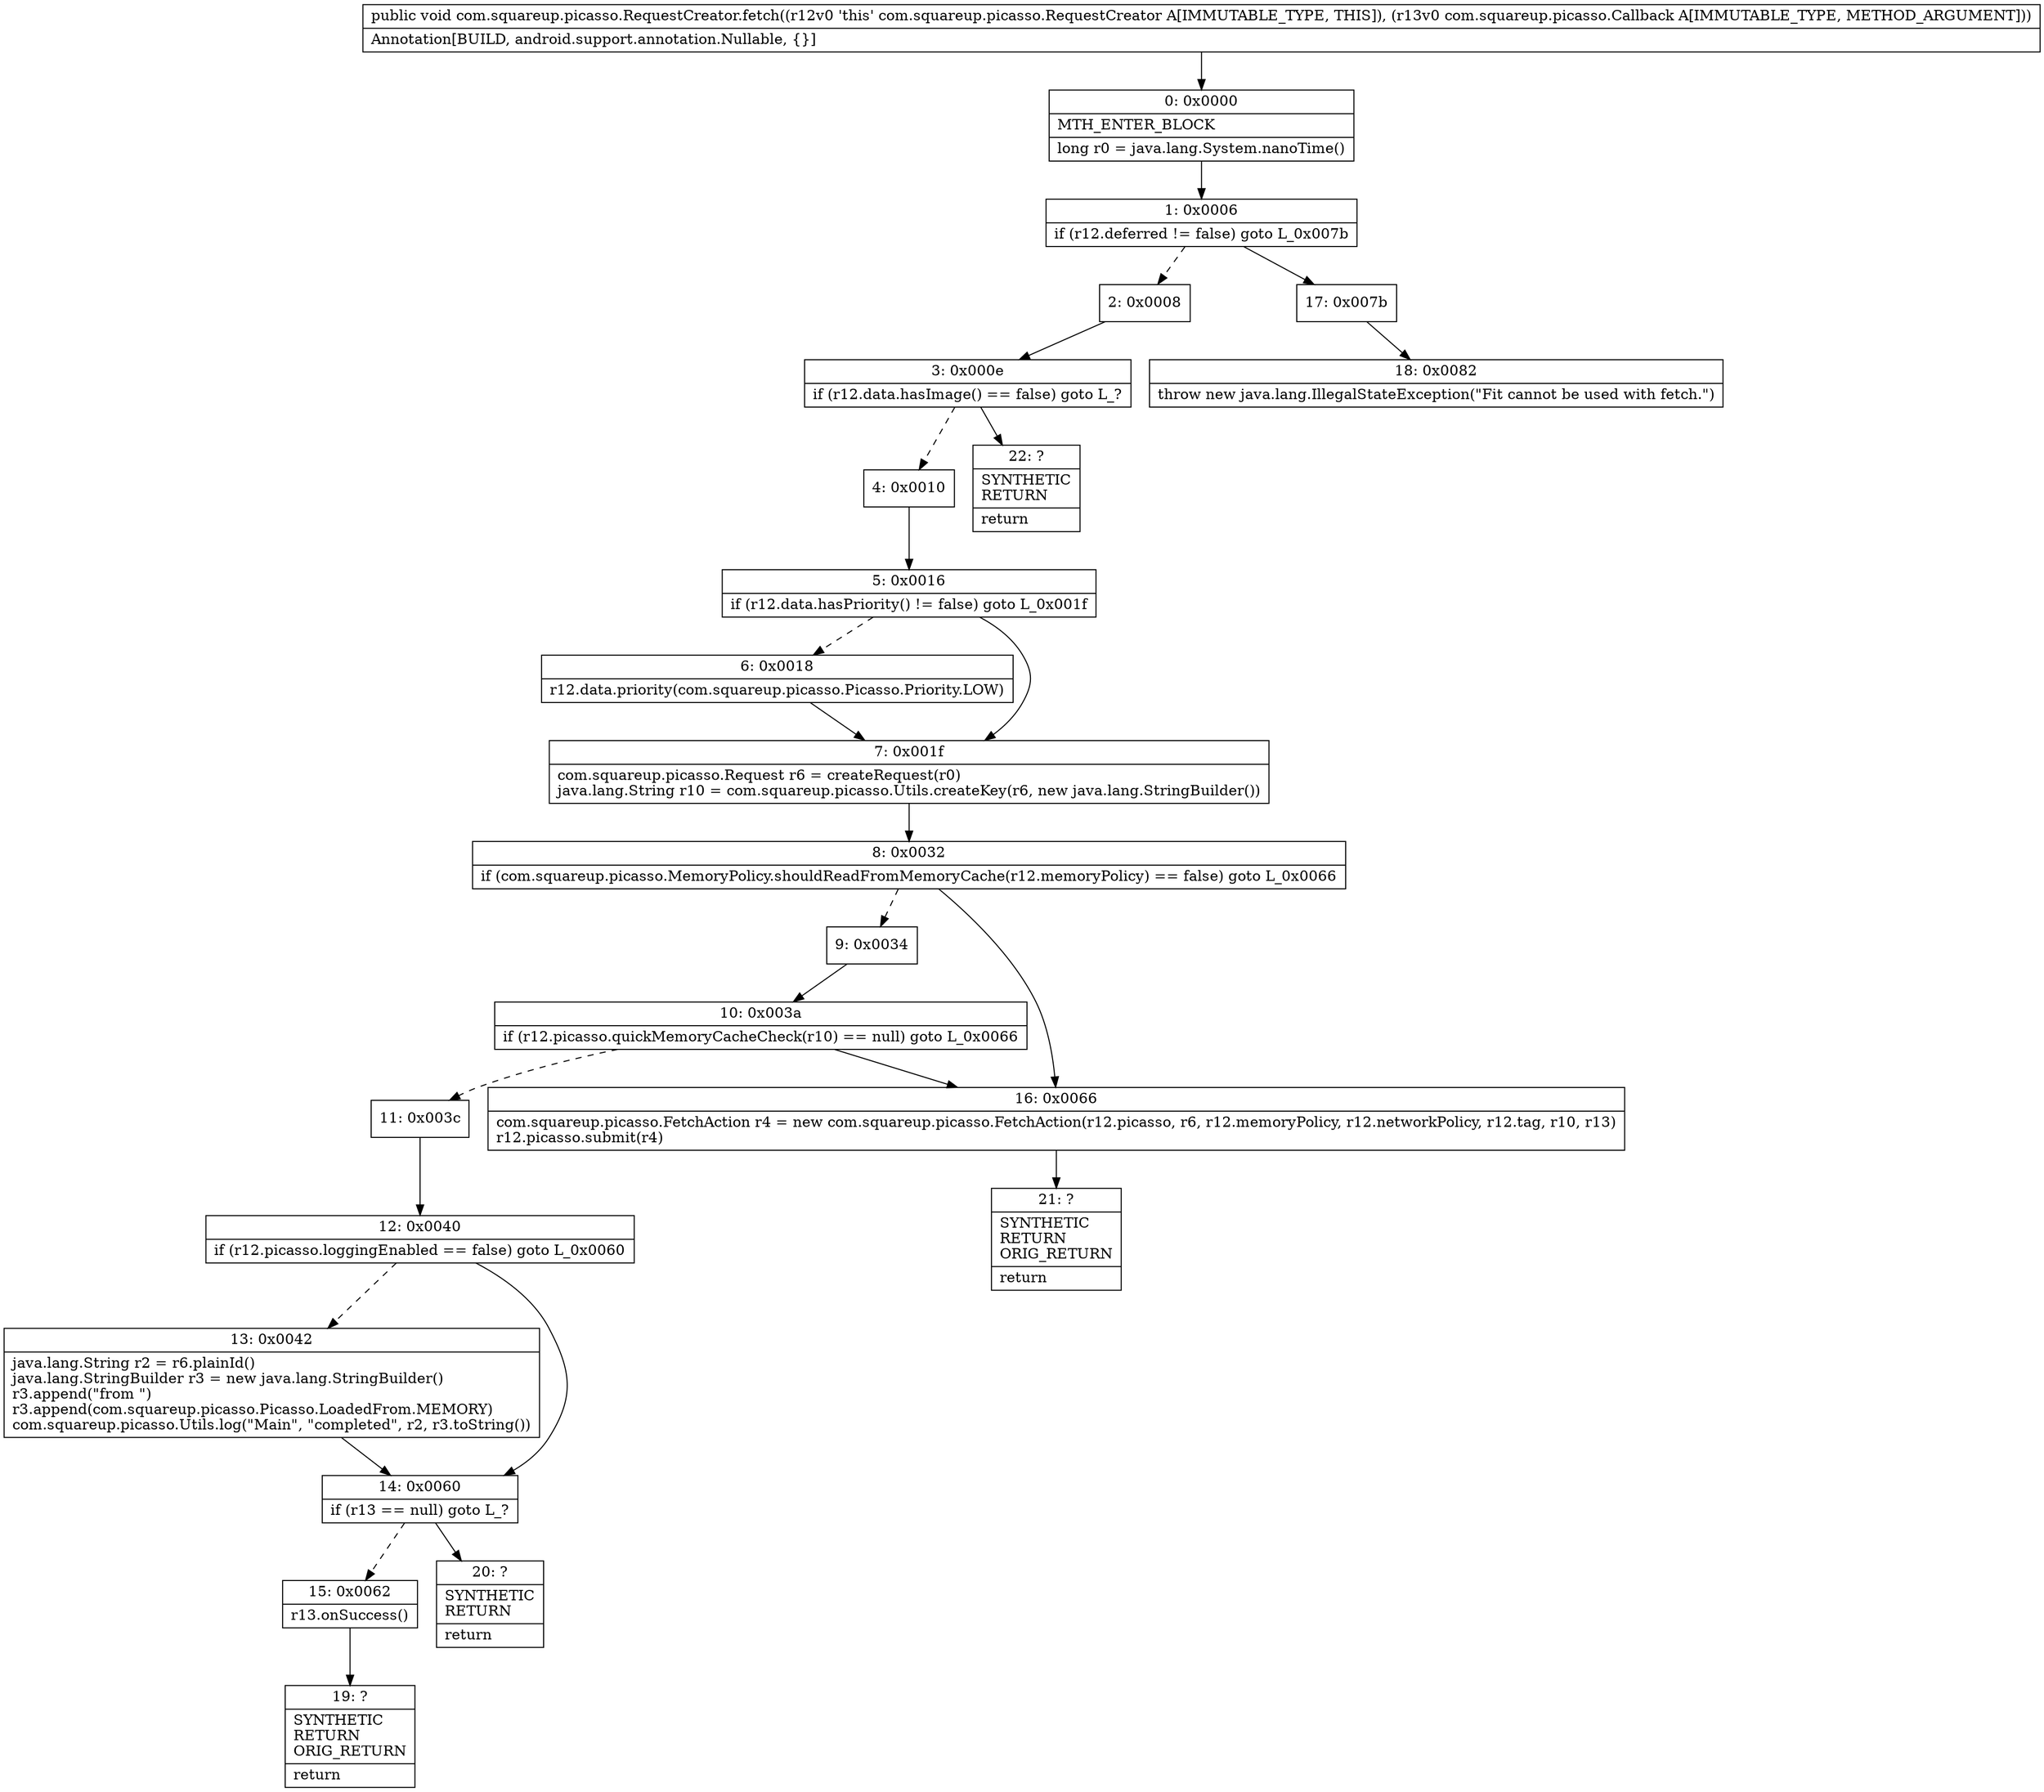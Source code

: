digraph "CFG forcom.squareup.picasso.RequestCreator.fetch(Lcom\/squareup\/picasso\/Callback;)V" {
Node_0 [shape=record,label="{0\:\ 0x0000|MTH_ENTER_BLOCK\l|long r0 = java.lang.System.nanoTime()\l}"];
Node_1 [shape=record,label="{1\:\ 0x0006|if (r12.deferred != false) goto L_0x007b\l}"];
Node_2 [shape=record,label="{2\:\ 0x0008}"];
Node_3 [shape=record,label="{3\:\ 0x000e|if (r12.data.hasImage() == false) goto L_?\l}"];
Node_4 [shape=record,label="{4\:\ 0x0010}"];
Node_5 [shape=record,label="{5\:\ 0x0016|if (r12.data.hasPriority() != false) goto L_0x001f\l}"];
Node_6 [shape=record,label="{6\:\ 0x0018|r12.data.priority(com.squareup.picasso.Picasso.Priority.LOW)\l}"];
Node_7 [shape=record,label="{7\:\ 0x001f|com.squareup.picasso.Request r6 = createRequest(r0)\ljava.lang.String r10 = com.squareup.picasso.Utils.createKey(r6, new java.lang.StringBuilder())\l}"];
Node_8 [shape=record,label="{8\:\ 0x0032|if (com.squareup.picasso.MemoryPolicy.shouldReadFromMemoryCache(r12.memoryPolicy) == false) goto L_0x0066\l}"];
Node_9 [shape=record,label="{9\:\ 0x0034}"];
Node_10 [shape=record,label="{10\:\ 0x003a|if (r12.picasso.quickMemoryCacheCheck(r10) == null) goto L_0x0066\l}"];
Node_11 [shape=record,label="{11\:\ 0x003c}"];
Node_12 [shape=record,label="{12\:\ 0x0040|if (r12.picasso.loggingEnabled == false) goto L_0x0060\l}"];
Node_13 [shape=record,label="{13\:\ 0x0042|java.lang.String r2 = r6.plainId()\ljava.lang.StringBuilder r3 = new java.lang.StringBuilder()\lr3.append(\"from \")\lr3.append(com.squareup.picasso.Picasso.LoadedFrom.MEMORY)\lcom.squareup.picasso.Utils.log(\"Main\", \"completed\", r2, r3.toString())\l}"];
Node_14 [shape=record,label="{14\:\ 0x0060|if (r13 == null) goto L_?\l}"];
Node_15 [shape=record,label="{15\:\ 0x0062|r13.onSuccess()\l}"];
Node_16 [shape=record,label="{16\:\ 0x0066|com.squareup.picasso.FetchAction r4 = new com.squareup.picasso.FetchAction(r12.picasso, r6, r12.memoryPolicy, r12.networkPolicy, r12.tag, r10, r13)\lr12.picasso.submit(r4)\l}"];
Node_17 [shape=record,label="{17\:\ 0x007b}"];
Node_18 [shape=record,label="{18\:\ 0x0082|throw new java.lang.IllegalStateException(\"Fit cannot be used with fetch.\")\l}"];
Node_19 [shape=record,label="{19\:\ ?|SYNTHETIC\lRETURN\lORIG_RETURN\l|return\l}"];
Node_20 [shape=record,label="{20\:\ ?|SYNTHETIC\lRETURN\l|return\l}"];
Node_21 [shape=record,label="{21\:\ ?|SYNTHETIC\lRETURN\lORIG_RETURN\l|return\l}"];
Node_22 [shape=record,label="{22\:\ ?|SYNTHETIC\lRETURN\l|return\l}"];
MethodNode[shape=record,label="{public void com.squareup.picasso.RequestCreator.fetch((r12v0 'this' com.squareup.picasso.RequestCreator A[IMMUTABLE_TYPE, THIS]), (r13v0 com.squareup.picasso.Callback A[IMMUTABLE_TYPE, METHOD_ARGUMENT]))  | Annotation[BUILD, android.support.annotation.Nullable, \{\}]\l}"];
MethodNode -> Node_0;
Node_0 -> Node_1;
Node_1 -> Node_2[style=dashed];
Node_1 -> Node_17;
Node_2 -> Node_3;
Node_3 -> Node_4[style=dashed];
Node_3 -> Node_22;
Node_4 -> Node_5;
Node_5 -> Node_6[style=dashed];
Node_5 -> Node_7;
Node_6 -> Node_7;
Node_7 -> Node_8;
Node_8 -> Node_9[style=dashed];
Node_8 -> Node_16;
Node_9 -> Node_10;
Node_10 -> Node_11[style=dashed];
Node_10 -> Node_16;
Node_11 -> Node_12;
Node_12 -> Node_13[style=dashed];
Node_12 -> Node_14;
Node_13 -> Node_14;
Node_14 -> Node_15[style=dashed];
Node_14 -> Node_20;
Node_15 -> Node_19;
Node_16 -> Node_21;
Node_17 -> Node_18;
}

